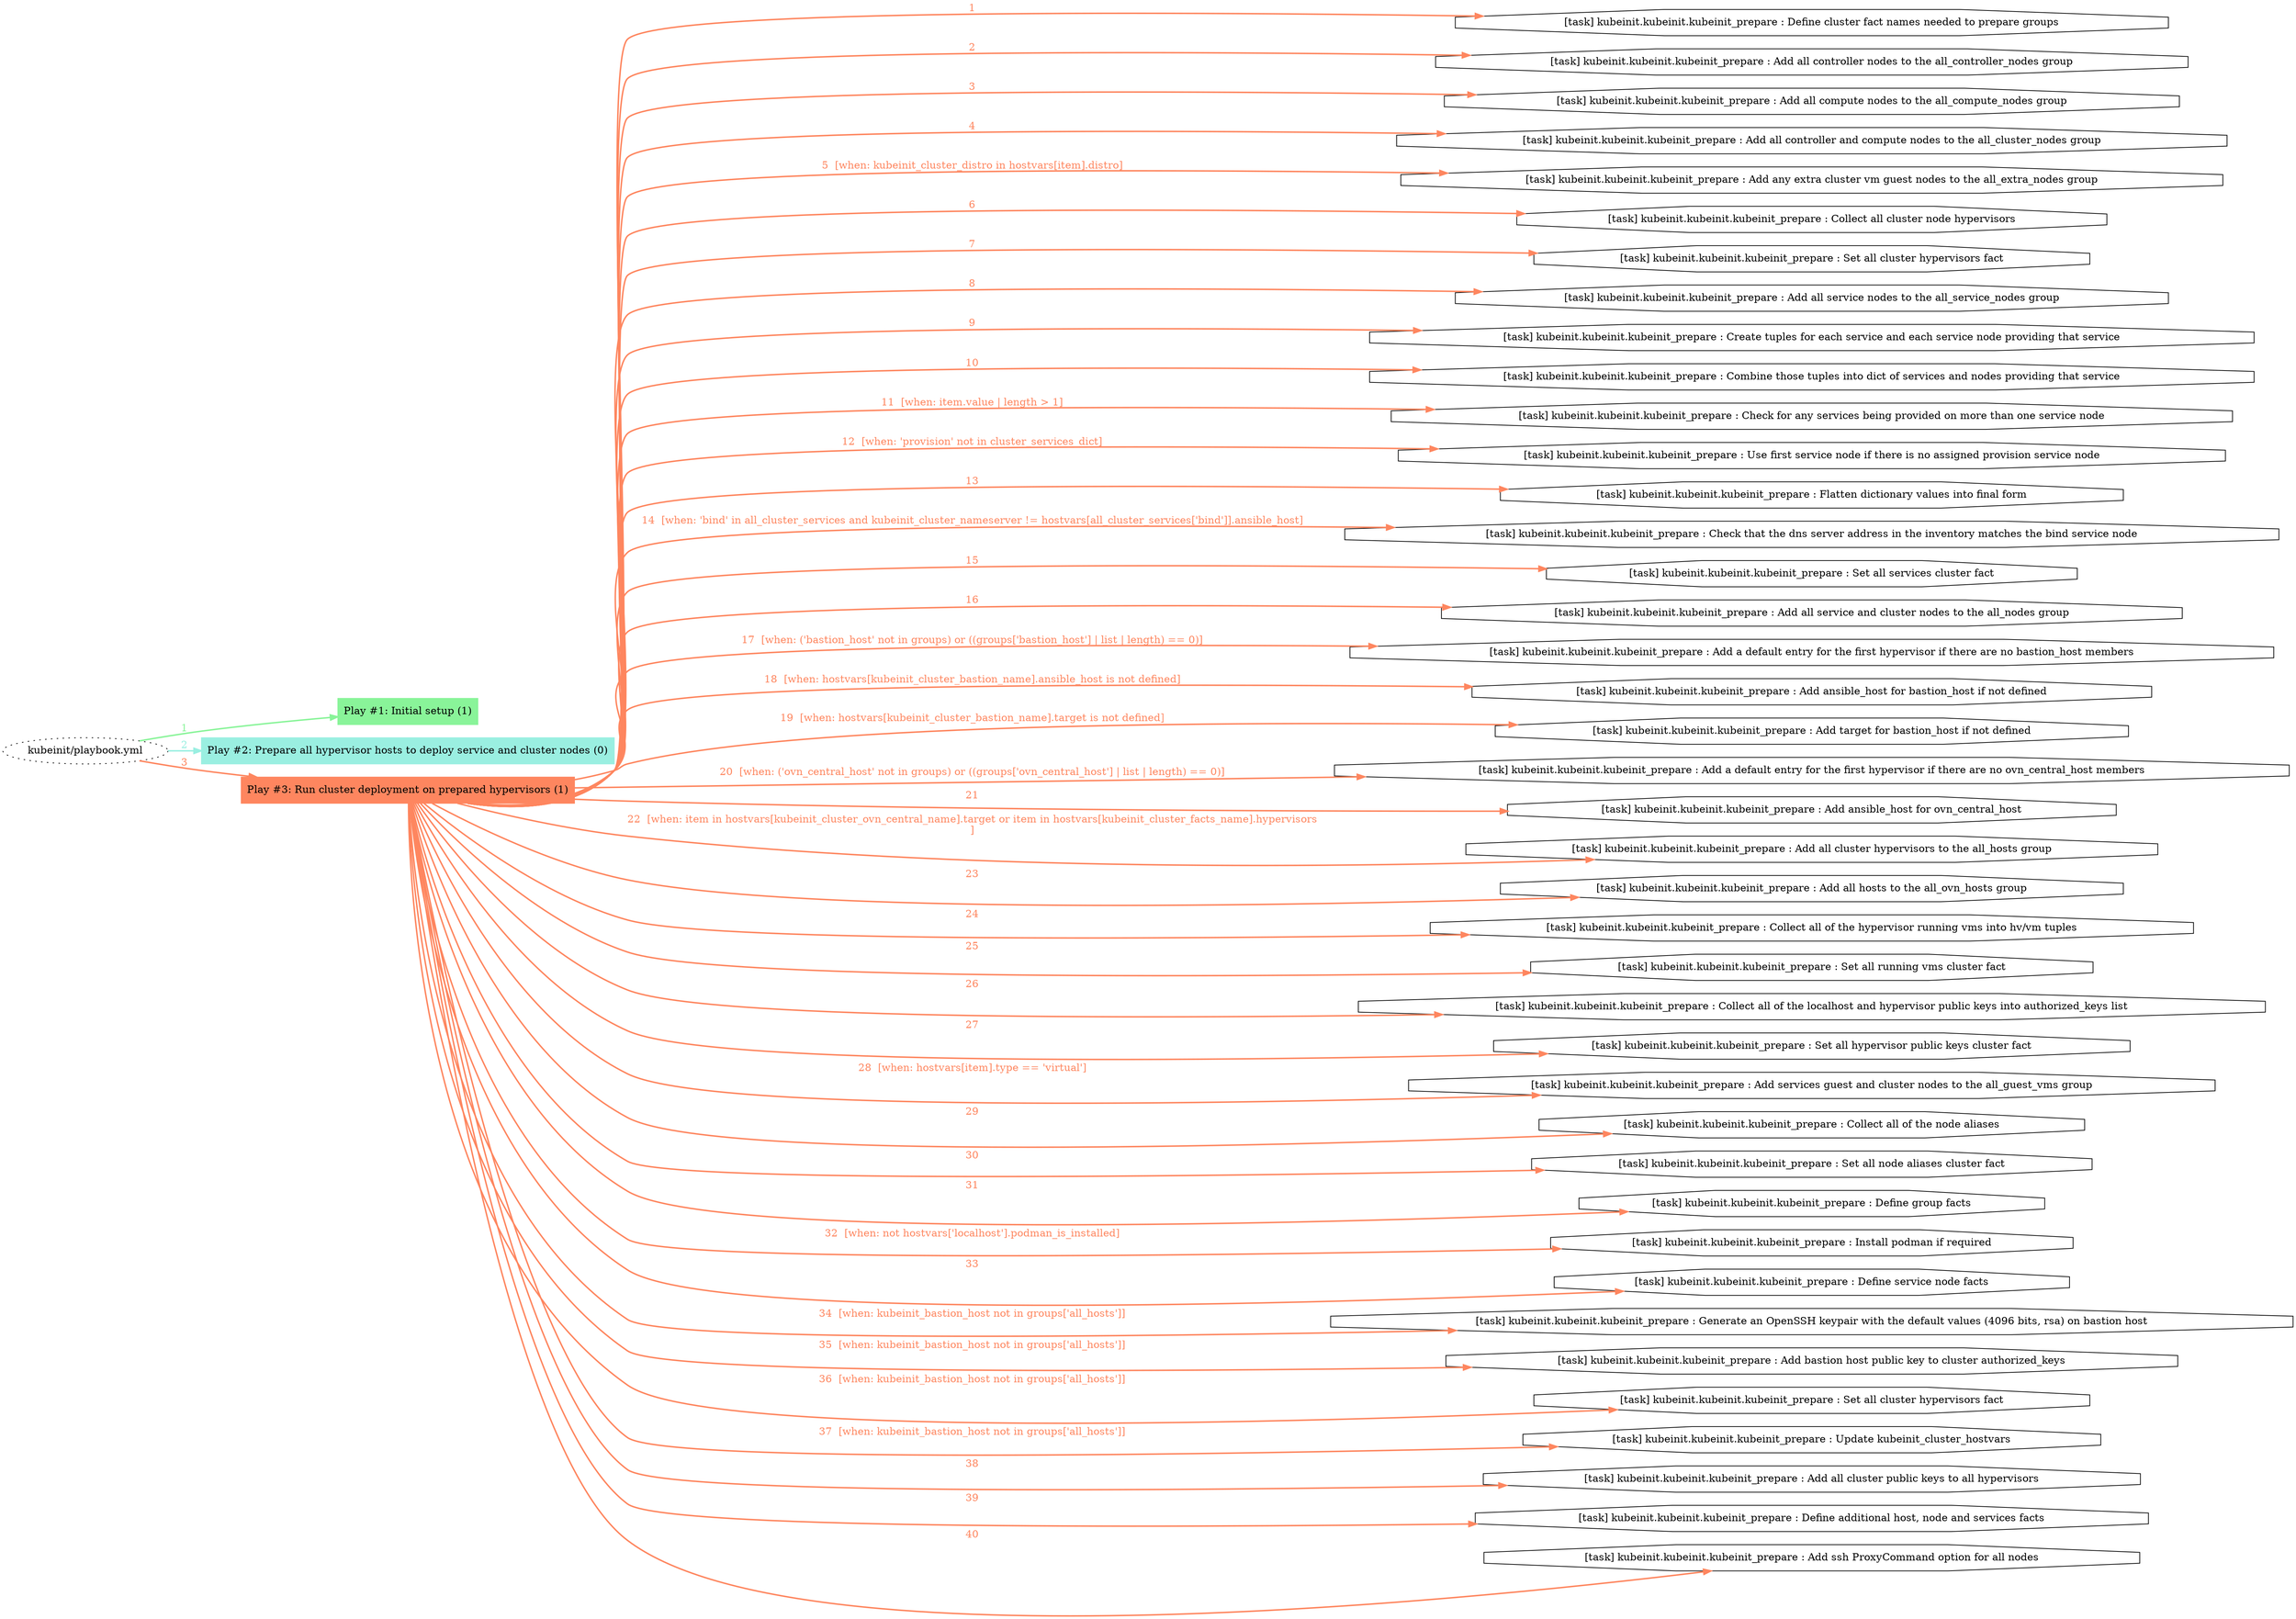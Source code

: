 digraph "kubeinit/playbook.yml "{
	graph [concentrate=true ordering=in rankdir=LR ratio=fill]
	edge [esep=5 sep=10]
	"kubeinit/playbook.yml" [id=root_node style=dotted]
	subgraph "Play #1: Initial setup (1) "{
		"Play #1: Initial setup (1)" [color="#89f499" fontcolor="#000000" id="play_c0efcd7b-1019-41e2-ae01-03bd1985264d" shape=box style=filled tooltip=localhost]
		"kubeinit/playbook.yml" -> "Play #1: Initial setup (1)" [label=1 color="#89f499" fontcolor="#89f499" id="edge_0d30bafc-5d6e-4abe-bedc-872d838ddef8" style=bold]
	}
	subgraph "Play #2: Prepare all hypervisor hosts to deploy service and cluster nodes (0) "{
		"Play #2: Prepare all hypervisor hosts to deploy service and cluster nodes (0)" [color="#9aefe1" fontcolor="#000000" id="play_020ad0bb-c6ea-4821-bef6-e3efe93ae961" shape=box style=filled tooltip=""]
		"kubeinit/playbook.yml" -> "Play #2: Prepare all hypervisor hosts to deploy service and cluster nodes (0)" [label=2 color="#9aefe1" fontcolor="#9aefe1" id="edge_365e920b-fb26-43e0-969e-375b2cd8d165" style=bold]
	}
	subgraph "Play #3: Run cluster deployment on prepared hypervisors (1) "{
		"Play #3: Run cluster deployment on prepared hypervisors (1)" [color="#fe865f" fontcolor="#000000" id="play_96696181-f1d0-4375-a103-128793ec00d6" shape=box style=filled tooltip=localhost]
		"kubeinit/playbook.yml" -> "Play #3: Run cluster deployment on prepared hypervisors (1)" [label=3 color="#fe865f" fontcolor="#fe865f" id="edge_d6b5d75c-edb0-47ff-b7c3-b085483aea82" style=bold]
		"task_606efa40-52dc-4ffa-8659-e8ca92e50fef" [label="[task] kubeinit.kubeinit.kubeinit_prepare : Define cluster fact names needed to prepare groups" id="task_606efa40-52dc-4ffa-8659-e8ca92e50fef" shape=octagon tooltip="[task] kubeinit.kubeinit.kubeinit_prepare : Define cluster fact names needed to prepare groups"]
		"Play #3: Run cluster deployment on prepared hypervisors (1)" -> "task_606efa40-52dc-4ffa-8659-e8ca92e50fef" [label=1 color="#fe865f" fontcolor="#fe865f" id="edge_b8d41920-b4ba-4bb1-a4d7-2c7eacf4f4d8" style=bold]
		"task_0d93591d-eb33-4cd1-b952-1d1d0ae29e03" [label="[task] kubeinit.kubeinit.kubeinit_prepare : Add all controller nodes to the all_controller_nodes group" id="task_0d93591d-eb33-4cd1-b952-1d1d0ae29e03" shape=octagon tooltip="[task] kubeinit.kubeinit.kubeinit_prepare : Add all controller nodes to the all_controller_nodes group"]
		"Play #3: Run cluster deployment on prepared hypervisors (1)" -> "task_0d93591d-eb33-4cd1-b952-1d1d0ae29e03" [label=2 color="#fe865f" fontcolor="#fe865f" id="edge_0523844d-0075-4bd8-a91a-bc9aba135cb9" style=bold]
		"task_78b07918-d410-43e2-b6ab-16e4ac45f2c9" [label="[task] kubeinit.kubeinit.kubeinit_prepare : Add all compute nodes to the all_compute_nodes group" id="task_78b07918-d410-43e2-b6ab-16e4ac45f2c9" shape=octagon tooltip="[task] kubeinit.kubeinit.kubeinit_prepare : Add all compute nodes to the all_compute_nodes group"]
		"Play #3: Run cluster deployment on prepared hypervisors (1)" -> "task_78b07918-d410-43e2-b6ab-16e4ac45f2c9" [label=3 color="#fe865f" fontcolor="#fe865f" id="edge_cdb2c473-7939-42e7-a515-3a59ad98ba6a" style=bold]
		"task_3bccfee4-b213-4662-85f8-36577ed01012" [label="[task] kubeinit.kubeinit.kubeinit_prepare : Add all controller and compute nodes to the all_cluster_nodes group" id="task_3bccfee4-b213-4662-85f8-36577ed01012" shape=octagon tooltip="[task] kubeinit.kubeinit.kubeinit_prepare : Add all controller and compute nodes to the all_cluster_nodes group"]
		"Play #3: Run cluster deployment on prepared hypervisors (1)" -> "task_3bccfee4-b213-4662-85f8-36577ed01012" [label=4 color="#fe865f" fontcolor="#fe865f" id="edge_42fe3491-7c5d-405c-bb42-73e6bedc8c49" style=bold]
		"task_043728c3-ea76-4714-86f1-ef10a5e77310" [label="[task] kubeinit.kubeinit.kubeinit_prepare : Add any extra cluster vm guest nodes to the all_extra_nodes group" id="task_043728c3-ea76-4714-86f1-ef10a5e77310" shape=octagon tooltip="[task] kubeinit.kubeinit.kubeinit_prepare : Add any extra cluster vm guest nodes to the all_extra_nodes group"]
		"Play #3: Run cluster deployment on prepared hypervisors (1)" -> "task_043728c3-ea76-4714-86f1-ef10a5e77310" [label="5  [when: kubeinit_cluster_distro in hostvars[item].distro]" color="#fe865f" fontcolor="#fe865f" id="edge_b4a575f2-c2a7-4762-9885-ab365629a536" style=bold]
		"task_16fbcb84-157d-49de-9967-b7e68b69bf8f" [label="[task] kubeinit.kubeinit.kubeinit_prepare : Collect all cluster node hypervisors" id="task_16fbcb84-157d-49de-9967-b7e68b69bf8f" shape=octagon tooltip="[task] kubeinit.kubeinit.kubeinit_prepare : Collect all cluster node hypervisors"]
		"Play #3: Run cluster deployment on prepared hypervisors (1)" -> "task_16fbcb84-157d-49de-9967-b7e68b69bf8f" [label=6 color="#fe865f" fontcolor="#fe865f" id="edge_d0bfcbb3-04ab-4ba7-88b6-6f26a4ce3d46" style=bold]
		"task_a41b8581-22e4-4a48-a635-feaf29f276b8" [label="[task] kubeinit.kubeinit.kubeinit_prepare : Set all cluster hypervisors fact" id="task_a41b8581-22e4-4a48-a635-feaf29f276b8" shape=octagon tooltip="[task] kubeinit.kubeinit.kubeinit_prepare : Set all cluster hypervisors fact"]
		"Play #3: Run cluster deployment on prepared hypervisors (1)" -> "task_a41b8581-22e4-4a48-a635-feaf29f276b8" [label=7 color="#fe865f" fontcolor="#fe865f" id="edge_4f2d2cad-5248-401f-ab0c-ac03d97857c9" style=bold]
		"task_27ef74a9-f9ad-46c1-a29f-cd47fd86736e" [label="[task] kubeinit.kubeinit.kubeinit_prepare : Add all service nodes to the all_service_nodes group" id="task_27ef74a9-f9ad-46c1-a29f-cd47fd86736e" shape=octagon tooltip="[task] kubeinit.kubeinit.kubeinit_prepare : Add all service nodes to the all_service_nodes group"]
		"Play #3: Run cluster deployment on prepared hypervisors (1)" -> "task_27ef74a9-f9ad-46c1-a29f-cd47fd86736e" [label=8 color="#fe865f" fontcolor="#fe865f" id="edge_5e5b6a60-1726-48c6-a42e-246567d84080" style=bold]
		"task_3559500d-068f-45d5-a44e-a25d980dfc5c" [label="[task] kubeinit.kubeinit.kubeinit_prepare : Create tuples for each service and each service node providing that service" id="task_3559500d-068f-45d5-a44e-a25d980dfc5c" shape=octagon tooltip="[task] kubeinit.kubeinit.kubeinit_prepare : Create tuples for each service and each service node providing that service"]
		"Play #3: Run cluster deployment on prepared hypervisors (1)" -> "task_3559500d-068f-45d5-a44e-a25d980dfc5c" [label=9 color="#fe865f" fontcolor="#fe865f" id="edge_7ac4f279-a3d9-4a78-9e2a-805f1040a2a1" style=bold]
		"task_a3475ff9-6c15-4d37-9aa2-701130694be4" [label="[task] kubeinit.kubeinit.kubeinit_prepare : Combine those tuples into dict of services and nodes providing that service" id="task_a3475ff9-6c15-4d37-9aa2-701130694be4" shape=octagon tooltip="[task] kubeinit.kubeinit.kubeinit_prepare : Combine those tuples into dict of services and nodes providing that service"]
		"Play #3: Run cluster deployment on prepared hypervisors (1)" -> "task_a3475ff9-6c15-4d37-9aa2-701130694be4" [label=10 color="#fe865f" fontcolor="#fe865f" id="edge_9e75a865-6660-48da-946f-2758e0b892a4" style=bold]
		"task_3c782abe-e1a5-49c4-a463-a68f2bee4b07" [label="[task] kubeinit.kubeinit.kubeinit_prepare : Check for any services being provided on more than one service node" id="task_3c782abe-e1a5-49c4-a463-a68f2bee4b07" shape=octagon tooltip="[task] kubeinit.kubeinit.kubeinit_prepare : Check for any services being provided on more than one service node"]
		"Play #3: Run cluster deployment on prepared hypervisors (1)" -> "task_3c782abe-e1a5-49c4-a463-a68f2bee4b07" [label="11  [when: item.value | length > 1]" color="#fe865f" fontcolor="#fe865f" id="edge_bd30567d-bc7c-48dc-83ae-6e5de7fc4708" style=bold]
		"task_c32b4467-e62c-4cbd-981a-5beac30cdd85" [label="[task] kubeinit.kubeinit.kubeinit_prepare : Use first service node if there is no assigned provision service node" id="task_c32b4467-e62c-4cbd-981a-5beac30cdd85" shape=octagon tooltip="[task] kubeinit.kubeinit.kubeinit_prepare : Use first service node if there is no assigned provision service node"]
		"Play #3: Run cluster deployment on prepared hypervisors (1)" -> "task_c32b4467-e62c-4cbd-981a-5beac30cdd85" [label="12  [when: 'provision' not in cluster_services_dict]" color="#fe865f" fontcolor="#fe865f" id="edge_ea87b156-1ec1-419e-a900-399a13b3a003" style=bold]
		"task_26642169-4dde-4a1d-bf0c-e367e4fb37cb" [label="[task] kubeinit.kubeinit.kubeinit_prepare : Flatten dictionary values into final form" id="task_26642169-4dde-4a1d-bf0c-e367e4fb37cb" shape=octagon tooltip="[task] kubeinit.kubeinit.kubeinit_prepare : Flatten dictionary values into final form"]
		"Play #3: Run cluster deployment on prepared hypervisors (1)" -> "task_26642169-4dde-4a1d-bf0c-e367e4fb37cb" [label=13 color="#fe865f" fontcolor="#fe865f" id="edge_8b7b5052-1e28-42a7-a324-844fbaca232c" style=bold]
		"task_38624176-e216-42a8-8669-99aa9dae52ed" [label="[task] kubeinit.kubeinit.kubeinit_prepare : Check that the dns server address in the inventory matches the bind service node" id="task_38624176-e216-42a8-8669-99aa9dae52ed" shape=octagon tooltip="[task] kubeinit.kubeinit.kubeinit_prepare : Check that the dns server address in the inventory matches the bind service node"]
		"Play #3: Run cluster deployment on prepared hypervisors (1)" -> "task_38624176-e216-42a8-8669-99aa9dae52ed" [label="14  [when: 'bind' in all_cluster_services and kubeinit_cluster_nameserver != hostvars[all_cluster_services['bind']].ansible_host]" color="#fe865f" fontcolor="#fe865f" id="edge_7202acc5-f630-4c37-af36-b697a8f075b2" style=bold]
		"task_d6df70b1-2309-44f5-8400-c14e077c84aa" [label="[task] kubeinit.kubeinit.kubeinit_prepare : Set all services cluster fact" id="task_d6df70b1-2309-44f5-8400-c14e077c84aa" shape=octagon tooltip="[task] kubeinit.kubeinit.kubeinit_prepare : Set all services cluster fact"]
		"Play #3: Run cluster deployment on prepared hypervisors (1)" -> "task_d6df70b1-2309-44f5-8400-c14e077c84aa" [label=15 color="#fe865f" fontcolor="#fe865f" id="edge_3b96411d-4ba4-49b8-895a-2f4d016935c6" style=bold]
		"task_f900be31-bfa7-47bf-9f93-4d816e8c650c" [label="[task] kubeinit.kubeinit.kubeinit_prepare : Add all service and cluster nodes to the all_nodes group" id="task_f900be31-bfa7-47bf-9f93-4d816e8c650c" shape=octagon tooltip="[task] kubeinit.kubeinit.kubeinit_prepare : Add all service and cluster nodes to the all_nodes group"]
		"Play #3: Run cluster deployment on prepared hypervisors (1)" -> "task_f900be31-bfa7-47bf-9f93-4d816e8c650c" [label=16 color="#fe865f" fontcolor="#fe865f" id="edge_7fb54d2a-4866-47da-ab67-ea585453888c" style=bold]
		"task_57465a39-760e-4c97-acc9-776ba5f91e1b" [label="[task] kubeinit.kubeinit.kubeinit_prepare : Add a default entry for the first hypervisor if there are no bastion_host members" id="task_57465a39-760e-4c97-acc9-776ba5f91e1b" shape=octagon tooltip="[task] kubeinit.kubeinit.kubeinit_prepare : Add a default entry for the first hypervisor if there are no bastion_host members"]
		"Play #3: Run cluster deployment on prepared hypervisors (1)" -> "task_57465a39-760e-4c97-acc9-776ba5f91e1b" [label="17  [when: ('bastion_host' not in groups) or ((groups['bastion_host'] | list | length) == 0)]" color="#fe865f" fontcolor="#fe865f" id="edge_b910374e-2c85-445b-bc9d-54b341e418c2" style=bold]
		"task_f88bf3ab-8709-4004-8a76-18cdd9ffa6ba" [label="[task] kubeinit.kubeinit.kubeinit_prepare : Add ansible_host for bastion_host if not defined" id="task_f88bf3ab-8709-4004-8a76-18cdd9ffa6ba" shape=octagon tooltip="[task] kubeinit.kubeinit.kubeinit_prepare : Add ansible_host for bastion_host if not defined"]
		"Play #3: Run cluster deployment on prepared hypervisors (1)" -> "task_f88bf3ab-8709-4004-8a76-18cdd9ffa6ba" [label="18  [when: hostvars[kubeinit_cluster_bastion_name].ansible_host is not defined]" color="#fe865f" fontcolor="#fe865f" id="edge_a5c0ee59-f5f3-46ea-93e7-82e9a6b8e50c" style=bold]
		"task_ff60c8f5-41ea-4b36-9906-feb1681088f1" [label="[task] kubeinit.kubeinit.kubeinit_prepare : Add target for bastion_host if not defined" id="task_ff60c8f5-41ea-4b36-9906-feb1681088f1" shape=octagon tooltip="[task] kubeinit.kubeinit.kubeinit_prepare : Add target for bastion_host if not defined"]
		"Play #3: Run cluster deployment on prepared hypervisors (1)" -> "task_ff60c8f5-41ea-4b36-9906-feb1681088f1" [label="19  [when: hostvars[kubeinit_cluster_bastion_name].target is not defined]" color="#fe865f" fontcolor="#fe865f" id="edge_f8bc4b4c-80e0-4168-b20a-6e1fe60990c6" style=bold]
		"task_278baaf8-f1e3-4d7c-a56f-a0eb09d38538" [label="[task] kubeinit.kubeinit.kubeinit_prepare : Add a default entry for the first hypervisor if there are no ovn_central_host members" id="task_278baaf8-f1e3-4d7c-a56f-a0eb09d38538" shape=octagon tooltip="[task] kubeinit.kubeinit.kubeinit_prepare : Add a default entry for the first hypervisor if there are no ovn_central_host members"]
		"Play #3: Run cluster deployment on prepared hypervisors (1)" -> "task_278baaf8-f1e3-4d7c-a56f-a0eb09d38538" [label="20  [when: ('ovn_central_host' not in groups) or ((groups['ovn_central_host'] | list | length) == 0)]" color="#fe865f" fontcolor="#fe865f" id="edge_461c1bab-7bfb-44de-aa04-4f6bac6f21cc" style=bold]
		"task_092b8619-ca15-4b0b-bd12-dfdec78ed69c" [label="[task] kubeinit.kubeinit.kubeinit_prepare : Add ansible_host for ovn_central_host" id="task_092b8619-ca15-4b0b-bd12-dfdec78ed69c" shape=octagon tooltip="[task] kubeinit.kubeinit.kubeinit_prepare : Add ansible_host for ovn_central_host"]
		"Play #3: Run cluster deployment on prepared hypervisors (1)" -> "task_092b8619-ca15-4b0b-bd12-dfdec78ed69c" [label=21 color="#fe865f" fontcolor="#fe865f" id="edge_029c142a-93ad-486d-9349-f163d6594752" style=bold]
		"task_28ede66d-4992-461c-8c17-ff28361cf83a" [label="[task] kubeinit.kubeinit.kubeinit_prepare : Add all cluster hypervisors to the all_hosts group" id="task_28ede66d-4992-461c-8c17-ff28361cf83a" shape=octagon tooltip="[task] kubeinit.kubeinit.kubeinit_prepare : Add all cluster hypervisors to the all_hosts group"]
		"Play #3: Run cluster deployment on prepared hypervisors (1)" -> "task_28ede66d-4992-461c-8c17-ff28361cf83a" [label="22  [when: item in hostvars[kubeinit_cluster_ovn_central_name].target or item in hostvars[kubeinit_cluster_facts_name].hypervisors
]" color="#fe865f" fontcolor="#fe865f" id="edge_768a60f9-11f4-49a6-94c3-2a5518db8796" style=bold]
		"task_16be30b2-f961-497f-9e0f-84579d07b1d9" [label="[task] kubeinit.kubeinit.kubeinit_prepare : Add all hosts to the all_ovn_hosts group" id="task_16be30b2-f961-497f-9e0f-84579d07b1d9" shape=octagon tooltip="[task] kubeinit.kubeinit.kubeinit_prepare : Add all hosts to the all_ovn_hosts group"]
		"Play #3: Run cluster deployment on prepared hypervisors (1)" -> "task_16be30b2-f961-497f-9e0f-84579d07b1d9" [label=23 color="#fe865f" fontcolor="#fe865f" id="edge_b5652cc0-c2ad-49f7-9dc8-716b13456050" style=bold]
		"task_1b4d33ef-361d-41b9-bc3c-3e0ab79db8d8" [label="[task] kubeinit.kubeinit.kubeinit_prepare : Collect all of the hypervisor running vms into hv/vm tuples" id="task_1b4d33ef-361d-41b9-bc3c-3e0ab79db8d8" shape=octagon tooltip="[task] kubeinit.kubeinit.kubeinit_prepare : Collect all of the hypervisor running vms into hv/vm tuples"]
		"Play #3: Run cluster deployment on prepared hypervisors (1)" -> "task_1b4d33ef-361d-41b9-bc3c-3e0ab79db8d8" [label=24 color="#fe865f" fontcolor="#fe865f" id="edge_d2cceed7-3a04-4a46-9a94-55ccdc6491e7" style=bold]
		"task_d85826d6-8c17-437c-8f1a-4a75755feb4f" [label="[task] kubeinit.kubeinit.kubeinit_prepare : Set all running vms cluster fact" id="task_d85826d6-8c17-437c-8f1a-4a75755feb4f" shape=octagon tooltip="[task] kubeinit.kubeinit.kubeinit_prepare : Set all running vms cluster fact"]
		"Play #3: Run cluster deployment on prepared hypervisors (1)" -> "task_d85826d6-8c17-437c-8f1a-4a75755feb4f" [label=25 color="#fe865f" fontcolor="#fe865f" id="edge_232cef13-f4fd-4428-b28d-19312dc892d3" style=bold]
		"task_0966e9e1-069d-45ae-8c51-1a22e7f30667" [label="[task] kubeinit.kubeinit.kubeinit_prepare : Collect all of the localhost and hypervisor public keys into authorized_keys list" id="task_0966e9e1-069d-45ae-8c51-1a22e7f30667" shape=octagon tooltip="[task] kubeinit.kubeinit.kubeinit_prepare : Collect all of the localhost and hypervisor public keys into authorized_keys list"]
		"Play #3: Run cluster deployment on prepared hypervisors (1)" -> "task_0966e9e1-069d-45ae-8c51-1a22e7f30667" [label=26 color="#fe865f" fontcolor="#fe865f" id="edge_5f88037b-62db-4b76-8d25-362b14f17273" style=bold]
		"task_61525920-5ce8-4c14-aff3-9e6e2e5e1b2e" [label="[task] kubeinit.kubeinit.kubeinit_prepare : Set all hypervisor public keys cluster fact" id="task_61525920-5ce8-4c14-aff3-9e6e2e5e1b2e" shape=octagon tooltip="[task] kubeinit.kubeinit.kubeinit_prepare : Set all hypervisor public keys cluster fact"]
		"Play #3: Run cluster deployment on prepared hypervisors (1)" -> "task_61525920-5ce8-4c14-aff3-9e6e2e5e1b2e" [label=27 color="#fe865f" fontcolor="#fe865f" id="edge_0f2f51c0-b568-4f3c-bc19-a78ddffb516f" style=bold]
		"task_96d5753b-57ff-431b-afa8-5efdf1516432" [label="[task] kubeinit.kubeinit.kubeinit_prepare : Add services guest and cluster nodes to the all_guest_vms group" id="task_96d5753b-57ff-431b-afa8-5efdf1516432" shape=octagon tooltip="[task] kubeinit.kubeinit.kubeinit_prepare : Add services guest and cluster nodes to the all_guest_vms group"]
		"Play #3: Run cluster deployment on prepared hypervisors (1)" -> "task_96d5753b-57ff-431b-afa8-5efdf1516432" [label="28  [when: hostvars[item].type == 'virtual']" color="#fe865f" fontcolor="#fe865f" id="edge_0d8cf77f-0015-4d57-8d4f-451a96fbfc92" style=bold]
		"task_15d41754-a949-4e1b-85a3-429ce0e2f63f" [label="[task] kubeinit.kubeinit.kubeinit_prepare : Collect all of the node aliases" id="task_15d41754-a949-4e1b-85a3-429ce0e2f63f" shape=octagon tooltip="[task] kubeinit.kubeinit.kubeinit_prepare : Collect all of the node aliases"]
		"Play #3: Run cluster deployment on prepared hypervisors (1)" -> "task_15d41754-a949-4e1b-85a3-429ce0e2f63f" [label=29 color="#fe865f" fontcolor="#fe865f" id="edge_00869cff-2126-4ef3-a05b-19d3d408c58c" style=bold]
		"task_0564a037-b05e-4e98-9e1f-97e0c291633c" [label="[task] kubeinit.kubeinit.kubeinit_prepare : Set all node aliases cluster fact" id="task_0564a037-b05e-4e98-9e1f-97e0c291633c" shape=octagon tooltip="[task] kubeinit.kubeinit.kubeinit_prepare : Set all node aliases cluster fact"]
		"Play #3: Run cluster deployment on prepared hypervisors (1)" -> "task_0564a037-b05e-4e98-9e1f-97e0c291633c" [label=30 color="#fe865f" fontcolor="#fe865f" id="edge_fb3a8086-1390-4e00-8b83-97a5e2b44cf1" style=bold]
		"task_930a9209-e75f-4857-86eb-48b25f0a0feb" [label="[task] kubeinit.kubeinit.kubeinit_prepare : Define group facts" id="task_930a9209-e75f-4857-86eb-48b25f0a0feb" shape=octagon tooltip="[task] kubeinit.kubeinit.kubeinit_prepare : Define group facts"]
		"Play #3: Run cluster deployment on prepared hypervisors (1)" -> "task_930a9209-e75f-4857-86eb-48b25f0a0feb" [label=31 color="#fe865f" fontcolor="#fe865f" id="edge_8145eafa-11ef-4fdd-aec4-196b1ed2ae50" style=bold]
		"task_4282e612-4d3f-4320-9bc5-a2d6479678b5" [label="[task] kubeinit.kubeinit.kubeinit_prepare : Install podman if required" id="task_4282e612-4d3f-4320-9bc5-a2d6479678b5" shape=octagon tooltip="[task] kubeinit.kubeinit.kubeinit_prepare : Install podman if required"]
		"Play #3: Run cluster deployment on prepared hypervisors (1)" -> "task_4282e612-4d3f-4320-9bc5-a2d6479678b5" [label="32  [when: not hostvars['localhost'].podman_is_installed]" color="#fe865f" fontcolor="#fe865f" id="edge_426ce8ec-c683-40d2-8610-d21d2516ba90" style=bold]
		"task_6b760843-9f66-4ab5-9587-9150e5d710de" [label="[task] kubeinit.kubeinit.kubeinit_prepare : Define service node facts" id="task_6b760843-9f66-4ab5-9587-9150e5d710de" shape=octagon tooltip="[task] kubeinit.kubeinit.kubeinit_prepare : Define service node facts"]
		"Play #3: Run cluster deployment on prepared hypervisors (1)" -> "task_6b760843-9f66-4ab5-9587-9150e5d710de" [label=33 color="#fe865f" fontcolor="#fe865f" id="edge_0f7275c1-8b35-4f3d-b3e5-3b17d55f0553" style=bold]
		"task_e4df213f-d43c-407b-96a2-2e435014252a" [label="[task] kubeinit.kubeinit.kubeinit_prepare : Generate an OpenSSH keypair with the default values (4096 bits, rsa) on bastion host" id="task_e4df213f-d43c-407b-96a2-2e435014252a" shape=octagon tooltip="[task] kubeinit.kubeinit.kubeinit_prepare : Generate an OpenSSH keypair with the default values (4096 bits, rsa) on bastion host"]
		"Play #3: Run cluster deployment on prepared hypervisors (1)" -> "task_e4df213f-d43c-407b-96a2-2e435014252a" [label="34  [when: kubeinit_bastion_host not in groups['all_hosts']]" color="#fe865f" fontcolor="#fe865f" id="edge_10730fd6-eda3-4786-a470-b49b670cd03d" style=bold]
		"task_b1dbfae6-2294-4883-baa8-b220daae5ac9" [label="[task] kubeinit.kubeinit.kubeinit_prepare : Add bastion host public key to cluster authorized_keys" id="task_b1dbfae6-2294-4883-baa8-b220daae5ac9" shape=octagon tooltip="[task] kubeinit.kubeinit.kubeinit_prepare : Add bastion host public key to cluster authorized_keys"]
		"Play #3: Run cluster deployment on prepared hypervisors (1)" -> "task_b1dbfae6-2294-4883-baa8-b220daae5ac9" [label="35  [when: kubeinit_bastion_host not in groups['all_hosts']]" color="#fe865f" fontcolor="#fe865f" id="edge_cdfafccf-53dd-4898-bd5e-5e37d9aa21f3" style=bold]
		"task_27819eb5-2cb8-4bc6-a4b9-580c942252cc" [label="[task] kubeinit.kubeinit.kubeinit_prepare : Set all cluster hypervisors fact" id="task_27819eb5-2cb8-4bc6-a4b9-580c942252cc" shape=octagon tooltip="[task] kubeinit.kubeinit.kubeinit_prepare : Set all cluster hypervisors fact"]
		"Play #3: Run cluster deployment on prepared hypervisors (1)" -> "task_27819eb5-2cb8-4bc6-a4b9-580c942252cc" [label="36  [when: kubeinit_bastion_host not in groups['all_hosts']]" color="#fe865f" fontcolor="#fe865f" id="edge_b7899968-0221-4c66-bc2c-f869e8c7d26e" style=bold]
		"task_78ceeaa2-c584-4039-ae44-cbcf8581b9ab" [label="[task] kubeinit.kubeinit.kubeinit_prepare : Update kubeinit_cluster_hostvars" id="task_78ceeaa2-c584-4039-ae44-cbcf8581b9ab" shape=octagon tooltip="[task] kubeinit.kubeinit.kubeinit_prepare : Update kubeinit_cluster_hostvars"]
		"Play #3: Run cluster deployment on prepared hypervisors (1)" -> "task_78ceeaa2-c584-4039-ae44-cbcf8581b9ab" [label="37  [when: kubeinit_bastion_host not in groups['all_hosts']]" color="#fe865f" fontcolor="#fe865f" id="edge_365d82ab-137d-4e38-8cea-275510f435d8" style=bold]
		"task_503aaa51-ff95-454d-bb45-22662f91960f" [label="[task] kubeinit.kubeinit.kubeinit_prepare : Add all cluster public keys to all hypervisors" id="task_503aaa51-ff95-454d-bb45-22662f91960f" shape=octagon tooltip="[task] kubeinit.kubeinit.kubeinit_prepare : Add all cluster public keys to all hypervisors"]
		"Play #3: Run cluster deployment on prepared hypervisors (1)" -> "task_503aaa51-ff95-454d-bb45-22662f91960f" [label=38 color="#fe865f" fontcolor="#fe865f" id="edge_c5e23d3d-7499-40c5-8723-559a7c03823d" style=bold]
		"task_a4ca56ca-3ea1-4616-8208-2d8d34f5b2f2" [label="[task] kubeinit.kubeinit.kubeinit_prepare : Define additional host, node and services facts" id="task_a4ca56ca-3ea1-4616-8208-2d8d34f5b2f2" shape=octagon tooltip="[task] kubeinit.kubeinit.kubeinit_prepare : Define additional host, node and services facts"]
		"Play #3: Run cluster deployment on prepared hypervisors (1)" -> "task_a4ca56ca-3ea1-4616-8208-2d8d34f5b2f2" [label=39 color="#fe865f" fontcolor="#fe865f" id="edge_3617bd24-079a-425b-a01d-8f6fc16bcf2e" style=bold]
		"task_d2e38462-5a54-449d-a488-e65a2598cbcd" [label="[task] kubeinit.kubeinit.kubeinit_prepare : Add ssh ProxyCommand option for all nodes" id="task_d2e38462-5a54-449d-a488-e65a2598cbcd" shape=octagon tooltip="[task] kubeinit.kubeinit.kubeinit_prepare : Add ssh ProxyCommand option for all nodes"]
		"Play #3: Run cluster deployment on prepared hypervisors (1)" -> "task_d2e38462-5a54-449d-a488-e65a2598cbcd" [label=40 color="#fe865f" fontcolor="#fe865f" id="edge_c0f1d643-a2c2-4e01-ba43-7ec95d64be1c" style=bold]
	}
}
